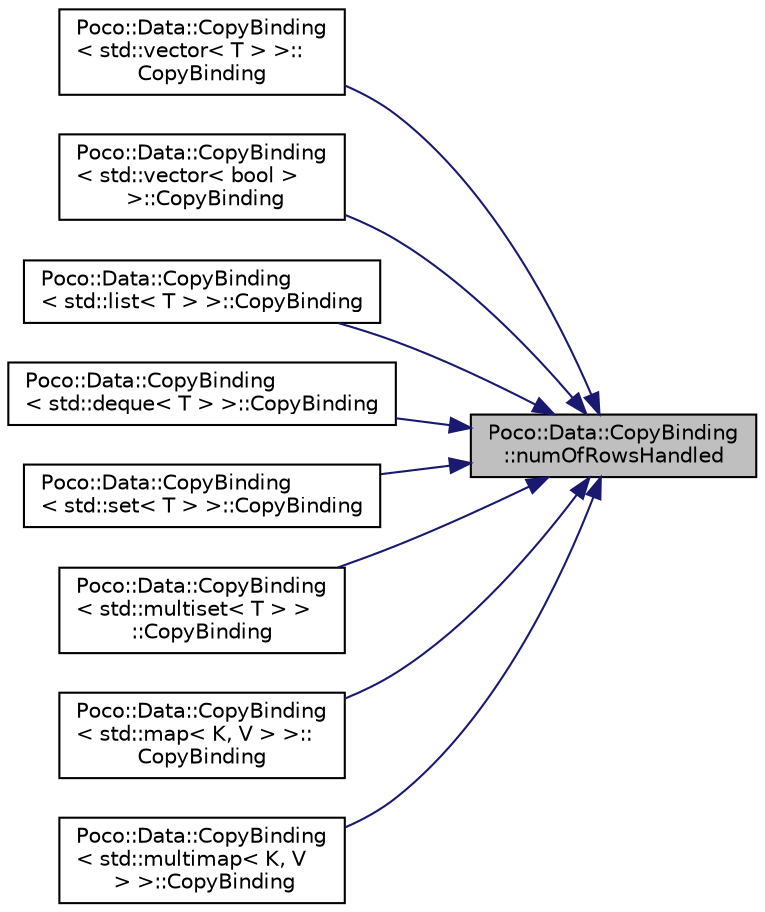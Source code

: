 digraph "Poco::Data::CopyBinding::numOfRowsHandled"
{
 // LATEX_PDF_SIZE
  edge [fontname="Helvetica",fontsize="10",labelfontname="Helvetica",labelfontsize="10"];
  node [fontname="Helvetica",fontsize="10",shape=record];
  rankdir="RL";
  Node1 [label="Poco::Data::CopyBinding\l::numOfRowsHandled",height=0.2,width=0.4,color="black", fillcolor="grey75", style="filled", fontcolor="black",tooltip=" "];
  Node1 -> Node2 [dir="back",color="midnightblue",fontsize="10",style="solid",fontname="Helvetica"];
  Node2 [label="Poco::Data::CopyBinding\l\< std::vector\< T \> \>::\lCopyBinding",height=0.2,width=0.4,color="black", fillcolor="white", style="filled",URL="$classPoco_1_1Data_1_1CopyBinding_3_01std_1_1vector_3_01T_01_4_01_4.html#a2dbed8a16afa417c24a032e4bb4bdd0d",tooltip=" "];
  Node1 -> Node3 [dir="back",color="midnightblue",fontsize="10",style="solid",fontname="Helvetica"];
  Node3 [label="Poco::Data::CopyBinding\l\< std::vector\< bool \>\l \>::CopyBinding",height=0.2,width=0.4,color="black", fillcolor="white", style="filled",URL="$classPoco_1_1Data_1_1CopyBinding_3_01std_1_1vector_3_01bool_01_4_01_4.html#aae02480774e14ef411a9aaf31046715c",tooltip=" "];
  Node1 -> Node4 [dir="back",color="midnightblue",fontsize="10",style="solid",fontname="Helvetica"];
  Node4 [label="Poco::Data::CopyBinding\l\< std::list\< T \> \>::CopyBinding",height=0.2,width=0.4,color="black", fillcolor="white", style="filled",URL="$classPoco_1_1Data_1_1CopyBinding_3_01std_1_1list_3_01T_01_4_01_4.html#a03caebfda4132fee85ad0b09c1b2b128",tooltip=" "];
  Node1 -> Node5 [dir="back",color="midnightblue",fontsize="10",style="solid",fontname="Helvetica"];
  Node5 [label="Poco::Data::CopyBinding\l\< std::deque\< T \> \>::CopyBinding",height=0.2,width=0.4,color="black", fillcolor="white", style="filled",URL="$classPoco_1_1Data_1_1CopyBinding_3_01std_1_1deque_3_01T_01_4_01_4.html#a81922c4881416ca4feeaa879deee931e",tooltip=" "];
  Node1 -> Node6 [dir="back",color="midnightblue",fontsize="10",style="solid",fontname="Helvetica"];
  Node6 [label="Poco::Data::CopyBinding\l\< std::set\< T \> \>::CopyBinding",height=0.2,width=0.4,color="black", fillcolor="white", style="filled",URL="$classPoco_1_1Data_1_1CopyBinding_3_01std_1_1set_3_01T_01_4_01_4.html#a571da90d3a367269f5407ece518c550d",tooltip=" "];
  Node1 -> Node7 [dir="back",color="midnightblue",fontsize="10",style="solid",fontname="Helvetica"];
  Node7 [label="Poco::Data::CopyBinding\l\< std::multiset\< T \> \>\l::CopyBinding",height=0.2,width=0.4,color="black", fillcolor="white", style="filled",URL="$classPoco_1_1Data_1_1CopyBinding_3_01std_1_1multiset_3_01T_01_4_01_4.html#ac814ce7bf431eff9136193721caff597",tooltip=" "];
  Node1 -> Node8 [dir="back",color="midnightblue",fontsize="10",style="solid",fontname="Helvetica"];
  Node8 [label="Poco::Data::CopyBinding\l\< std::map\< K, V \> \>::\lCopyBinding",height=0.2,width=0.4,color="black", fillcolor="white", style="filled",URL="$classPoco_1_1Data_1_1CopyBinding_3_01std_1_1map_3_01K_00_01V_01_4_01_4.html#a7cb3787e6d1177cc020b7b1fad6c2db3",tooltip=" "];
  Node1 -> Node9 [dir="back",color="midnightblue",fontsize="10",style="solid",fontname="Helvetica"];
  Node9 [label="Poco::Data::CopyBinding\l\< std::multimap\< K, V\l \> \>::CopyBinding",height=0.2,width=0.4,color="black", fillcolor="white", style="filled",URL="$classPoco_1_1Data_1_1CopyBinding_3_01std_1_1multimap_3_01K_00_01V_01_4_01_4.html#a95a56d1b7b2d9e969a15d58fe9209a8c",tooltip=" "];
}

